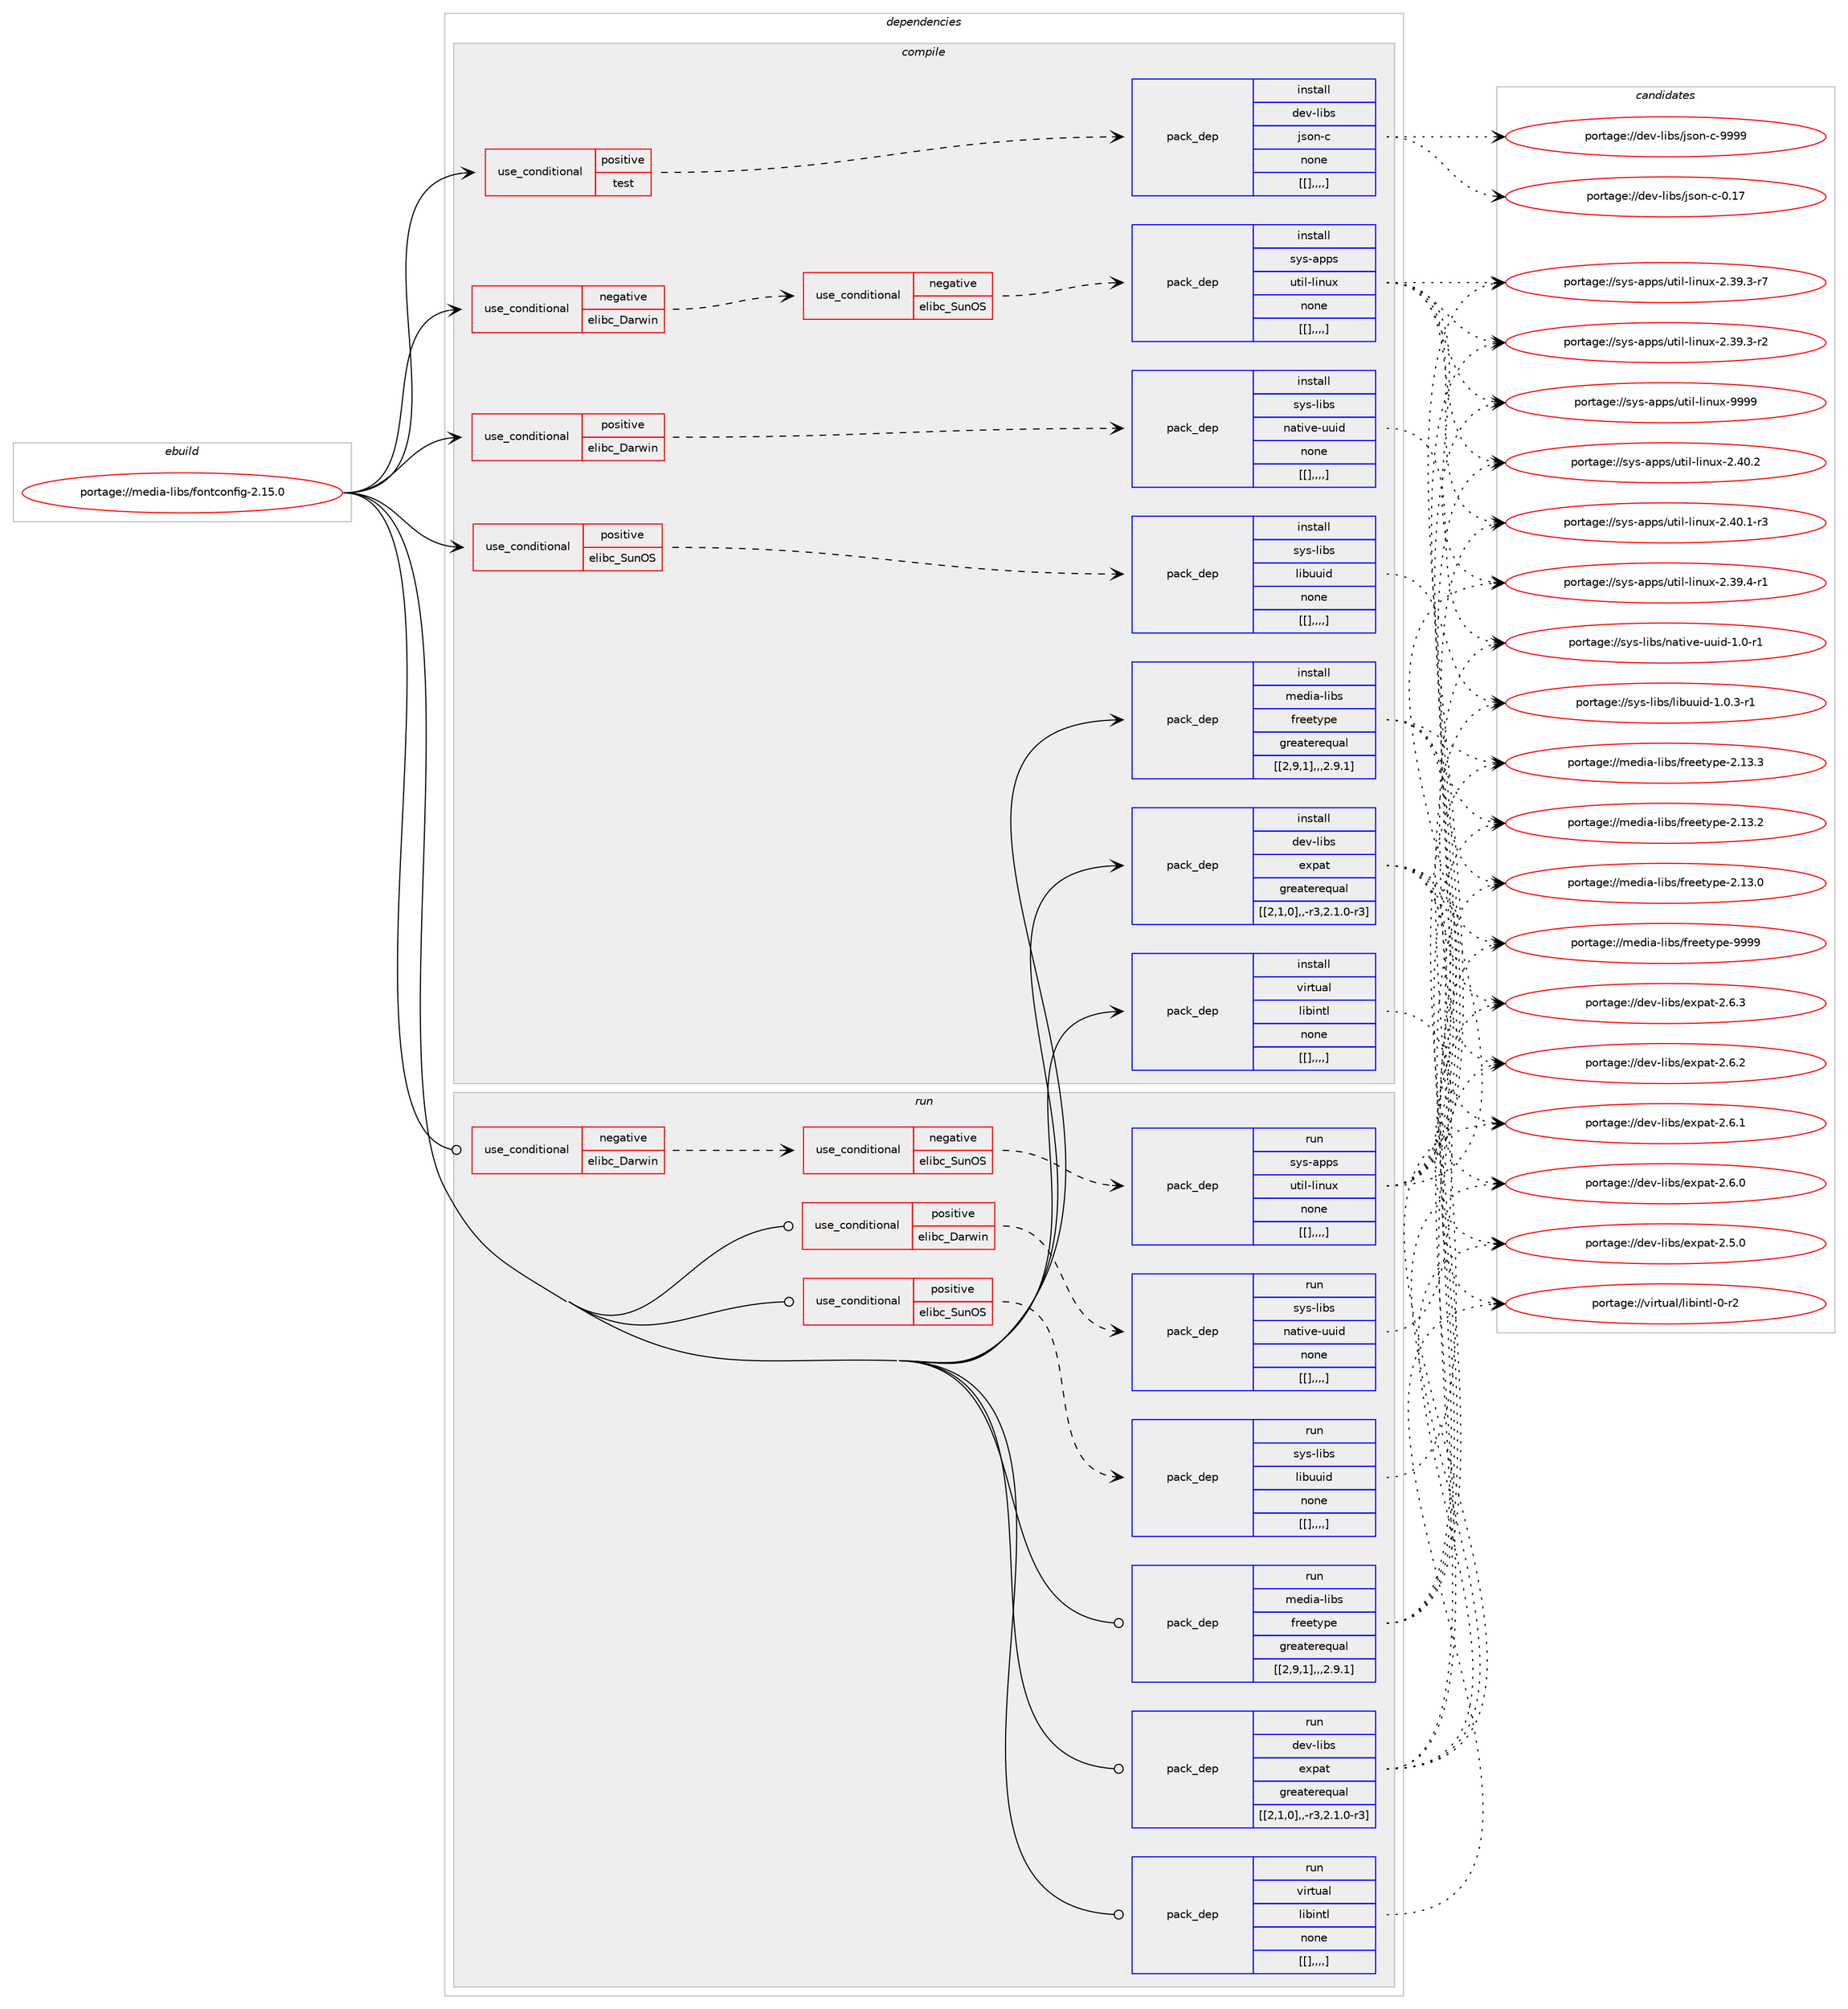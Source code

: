 digraph prolog {

# *************
# Graph options
# *************

newrank=true;
concentrate=true;
compound=true;
graph [rankdir=LR,fontname=Helvetica,fontsize=10,ranksep=1.5];#, ranksep=2.5, nodesep=0.2];
edge  [arrowhead=vee];
node  [fontname=Helvetica,fontsize=10];

# **********
# The ebuild
# **********

subgraph cluster_leftcol {
color=gray;
label=<<i>ebuild</i>>;
id [label="portage://media-libs/fontconfig-2.15.0", color=red, width=4, href="../media-libs/fontconfig-2.15.0.svg"];
}

# ****************
# The dependencies
# ****************

subgraph cluster_midcol {
color=gray;
label=<<i>dependencies</i>>;
subgraph cluster_compile {
fillcolor="#eeeeee";
style=filled;
label=<<i>compile</i>>;
subgraph cond77950 {
dependency312418 [label=<<TABLE BORDER="0" CELLBORDER="1" CELLSPACING="0" CELLPADDING="4"><TR><TD ROWSPAN="3" CELLPADDING="10">use_conditional</TD></TR><TR><TD>negative</TD></TR><TR><TD>elibc_Darwin</TD></TR></TABLE>>, shape=none, color=red];
subgraph cond77951 {
dependency312419 [label=<<TABLE BORDER="0" CELLBORDER="1" CELLSPACING="0" CELLPADDING="4"><TR><TD ROWSPAN="3" CELLPADDING="10">use_conditional</TD></TR><TR><TD>negative</TD></TR><TR><TD>elibc_SunOS</TD></TR></TABLE>>, shape=none, color=red];
subgraph pack231945 {
dependency312420 [label=<<TABLE BORDER="0" CELLBORDER="1" CELLSPACING="0" CELLPADDING="4" WIDTH="220"><TR><TD ROWSPAN="6" CELLPADDING="30">pack_dep</TD></TR><TR><TD WIDTH="110">install</TD></TR><TR><TD>sys-apps</TD></TR><TR><TD>util-linux</TD></TR><TR><TD>none</TD></TR><TR><TD>[[],,,,]</TD></TR></TABLE>>, shape=none, color=blue];
}
dependency312419:e -> dependency312420:w [weight=20,style="dashed",arrowhead="vee"];
}
dependency312418:e -> dependency312419:w [weight=20,style="dashed",arrowhead="vee"];
}
id:e -> dependency312418:w [weight=20,style="solid",arrowhead="vee"];
subgraph cond77952 {
dependency312421 [label=<<TABLE BORDER="0" CELLBORDER="1" CELLSPACING="0" CELLPADDING="4"><TR><TD ROWSPAN="3" CELLPADDING="10">use_conditional</TD></TR><TR><TD>positive</TD></TR><TR><TD>elibc_Darwin</TD></TR></TABLE>>, shape=none, color=red];
subgraph pack231946 {
dependency312422 [label=<<TABLE BORDER="0" CELLBORDER="1" CELLSPACING="0" CELLPADDING="4" WIDTH="220"><TR><TD ROWSPAN="6" CELLPADDING="30">pack_dep</TD></TR><TR><TD WIDTH="110">install</TD></TR><TR><TD>sys-libs</TD></TR><TR><TD>native-uuid</TD></TR><TR><TD>none</TD></TR><TR><TD>[[],,,,]</TD></TR></TABLE>>, shape=none, color=blue];
}
dependency312421:e -> dependency312422:w [weight=20,style="dashed",arrowhead="vee"];
}
id:e -> dependency312421:w [weight=20,style="solid",arrowhead="vee"];
subgraph cond77953 {
dependency312423 [label=<<TABLE BORDER="0" CELLBORDER="1" CELLSPACING="0" CELLPADDING="4"><TR><TD ROWSPAN="3" CELLPADDING="10">use_conditional</TD></TR><TR><TD>positive</TD></TR><TR><TD>elibc_SunOS</TD></TR></TABLE>>, shape=none, color=red];
subgraph pack231947 {
dependency312424 [label=<<TABLE BORDER="0" CELLBORDER="1" CELLSPACING="0" CELLPADDING="4" WIDTH="220"><TR><TD ROWSPAN="6" CELLPADDING="30">pack_dep</TD></TR><TR><TD WIDTH="110">install</TD></TR><TR><TD>sys-libs</TD></TR><TR><TD>libuuid</TD></TR><TR><TD>none</TD></TR><TR><TD>[[],,,,]</TD></TR></TABLE>>, shape=none, color=blue];
}
dependency312423:e -> dependency312424:w [weight=20,style="dashed",arrowhead="vee"];
}
id:e -> dependency312423:w [weight=20,style="solid",arrowhead="vee"];
subgraph cond77954 {
dependency312425 [label=<<TABLE BORDER="0" CELLBORDER="1" CELLSPACING="0" CELLPADDING="4"><TR><TD ROWSPAN="3" CELLPADDING="10">use_conditional</TD></TR><TR><TD>positive</TD></TR><TR><TD>test</TD></TR></TABLE>>, shape=none, color=red];
subgraph pack231948 {
dependency312426 [label=<<TABLE BORDER="0" CELLBORDER="1" CELLSPACING="0" CELLPADDING="4" WIDTH="220"><TR><TD ROWSPAN="6" CELLPADDING="30">pack_dep</TD></TR><TR><TD WIDTH="110">install</TD></TR><TR><TD>dev-libs</TD></TR><TR><TD>json-c</TD></TR><TR><TD>none</TD></TR><TR><TD>[[],,,,]</TD></TR></TABLE>>, shape=none, color=blue];
}
dependency312425:e -> dependency312426:w [weight=20,style="dashed",arrowhead="vee"];
}
id:e -> dependency312425:w [weight=20,style="solid",arrowhead="vee"];
subgraph pack231949 {
dependency312427 [label=<<TABLE BORDER="0" CELLBORDER="1" CELLSPACING="0" CELLPADDING="4" WIDTH="220"><TR><TD ROWSPAN="6" CELLPADDING="30">pack_dep</TD></TR><TR><TD WIDTH="110">install</TD></TR><TR><TD>dev-libs</TD></TR><TR><TD>expat</TD></TR><TR><TD>greaterequal</TD></TR><TR><TD>[[2,1,0],,-r3,2.1.0-r3]</TD></TR></TABLE>>, shape=none, color=blue];
}
id:e -> dependency312427:w [weight=20,style="solid",arrowhead="vee"];
subgraph pack231950 {
dependency312428 [label=<<TABLE BORDER="0" CELLBORDER="1" CELLSPACING="0" CELLPADDING="4" WIDTH="220"><TR><TD ROWSPAN="6" CELLPADDING="30">pack_dep</TD></TR><TR><TD WIDTH="110">install</TD></TR><TR><TD>media-libs</TD></TR><TR><TD>freetype</TD></TR><TR><TD>greaterequal</TD></TR><TR><TD>[[2,9,1],,,2.9.1]</TD></TR></TABLE>>, shape=none, color=blue];
}
id:e -> dependency312428:w [weight=20,style="solid",arrowhead="vee"];
subgraph pack231951 {
dependency312429 [label=<<TABLE BORDER="0" CELLBORDER="1" CELLSPACING="0" CELLPADDING="4" WIDTH="220"><TR><TD ROWSPAN="6" CELLPADDING="30">pack_dep</TD></TR><TR><TD WIDTH="110">install</TD></TR><TR><TD>virtual</TD></TR><TR><TD>libintl</TD></TR><TR><TD>none</TD></TR><TR><TD>[[],,,,]</TD></TR></TABLE>>, shape=none, color=blue];
}
id:e -> dependency312429:w [weight=20,style="solid",arrowhead="vee"];
}
subgraph cluster_compileandrun {
fillcolor="#eeeeee";
style=filled;
label=<<i>compile and run</i>>;
}
subgraph cluster_run {
fillcolor="#eeeeee";
style=filled;
label=<<i>run</i>>;
subgraph cond77955 {
dependency312430 [label=<<TABLE BORDER="0" CELLBORDER="1" CELLSPACING="0" CELLPADDING="4"><TR><TD ROWSPAN="3" CELLPADDING="10">use_conditional</TD></TR><TR><TD>negative</TD></TR><TR><TD>elibc_Darwin</TD></TR></TABLE>>, shape=none, color=red];
subgraph cond77956 {
dependency312431 [label=<<TABLE BORDER="0" CELLBORDER="1" CELLSPACING="0" CELLPADDING="4"><TR><TD ROWSPAN="3" CELLPADDING="10">use_conditional</TD></TR><TR><TD>negative</TD></TR><TR><TD>elibc_SunOS</TD></TR></TABLE>>, shape=none, color=red];
subgraph pack231952 {
dependency312432 [label=<<TABLE BORDER="0" CELLBORDER="1" CELLSPACING="0" CELLPADDING="4" WIDTH="220"><TR><TD ROWSPAN="6" CELLPADDING="30">pack_dep</TD></TR><TR><TD WIDTH="110">run</TD></TR><TR><TD>sys-apps</TD></TR><TR><TD>util-linux</TD></TR><TR><TD>none</TD></TR><TR><TD>[[],,,,]</TD></TR></TABLE>>, shape=none, color=blue];
}
dependency312431:e -> dependency312432:w [weight=20,style="dashed",arrowhead="vee"];
}
dependency312430:e -> dependency312431:w [weight=20,style="dashed",arrowhead="vee"];
}
id:e -> dependency312430:w [weight=20,style="solid",arrowhead="odot"];
subgraph cond77957 {
dependency312433 [label=<<TABLE BORDER="0" CELLBORDER="1" CELLSPACING="0" CELLPADDING="4"><TR><TD ROWSPAN="3" CELLPADDING="10">use_conditional</TD></TR><TR><TD>positive</TD></TR><TR><TD>elibc_Darwin</TD></TR></TABLE>>, shape=none, color=red];
subgraph pack231953 {
dependency312434 [label=<<TABLE BORDER="0" CELLBORDER="1" CELLSPACING="0" CELLPADDING="4" WIDTH="220"><TR><TD ROWSPAN="6" CELLPADDING="30">pack_dep</TD></TR><TR><TD WIDTH="110">run</TD></TR><TR><TD>sys-libs</TD></TR><TR><TD>native-uuid</TD></TR><TR><TD>none</TD></TR><TR><TD>[[],,,,]</TD></TR></TABLE>>, shape=none, color=blue];
}
dependency312433:e -> dependency312434:w [weight=20,style="dashed",arrowhead="vee"];
}
id:e -> dependency312433:w [weight=20,style="solid",arrowhead="odot"];
subgraph cond77958 {
dependency312435 [label=<<TABLE BORDER="0" CELLBORDER="1" CELLSPACING="0" CELLPADDING="4"><TR><TD ROWSPAN="3" CELLPADDING="10">use_conditional</TD></TR><TR><TD>positive</TD></TR><TR><TD>elibc_SunOS</TD></TR></TABLE>>, shape=none, color=red];
subgraph pack231954 {
dependency312436 [label=<<TABLE BORDER="0" CELLBORDER="1" CELLSPACING="0" CELLPADDING="4" WIDTH="220"><TR><TD ROWSPAN="6" CELLPADDING="30">pack_dep</TD></TR><TR><TD WIDTH="110">run</TD></TR><TR><TD>sys-libs</TD></TR><TR><TD>libuuid</TD></TR><TR><TD>none</TD></TR><TR><TD>[[],,,,]</TD></TR></TABLE>>, shape=none, color=blue];
}
dependency312435:e -> dependency312436:w [weight=20,style="dashed",arrowhead="vee"];
}
id:e -> dependency312435:w [weight=20,style="solid",arrowhead="odot"];
subgraph pack231955 {
dependency312437 [label=<<TABLE BORDER="0" CELLBORDER="1" CELLSPACING="0" CELLPADDING="4" WIDTH="220"><TR><TD ROWSPAN="6" CELLPADDING="30">pack_dep</TD></TR><TR><TD WIDTH="110">run</TD></TR><TR><TD>dev-libs</TD></TR><TR><TD>expat</TD></TR><TR><TD>greaterequal</TD></TR><TR><TD>[[2,1,0],,-r3,2.1.0-r3]</TD></TR></TABLE>>, shape=none, color=blue];
}
id:e -> dependency312437:w [weight=20,style="solid",arrowhead="odot"];
subgraph pack231956 {
dependency312438 [label=<<TABLE BORDER="0" CELLBORDER="1" CELLSPACING="0" CELLPADDING="4" WIDTH="220"><TR><TD ROWSPAN="6" CELLPADDING="30">pack_dep</TD></TR><TR><TD WIDTH="110">run</TD></TR><TR><TD>media-libs</TD></TR><TR><TD>freetype</TD></TR><TR><TD>greaterequal</TD></TR><TR><TD>[[2,9,1],,,2.9.1]</TD></TR></TABLE>>, shape=none, color=blue];
}
id:e -> dependency312438:w [weight=20,style="solid",arrowhead="odot"];
subgraph pack231957 {
dependency312439 [label=<<TABLE BORDER="0" CELLBORDER="1" CELLSPACING="0" CELLPADDING="4" WIDTH="220"><TR><TD ROWSPAN="6" CELLPADDING="30">pack_dep</TD></TR><TR><TD WIDTH="110">run</TD></TR><TR><TD>virtual</TD></TR><TR><TD>libintl</TD></TR><TR><TD>none</TD></TR><TR><TD>[[],,,,]</TD></TR></TABLE>>, shape=none, color=blue];
}
id:e -> dependency312439:w [weight=20,style="solid",arrowhead="odot"];
}
}

# **************
# The candidates
# **************

subgraph cluster_choices {
rank=same;
color=gray;
label=<<i>candidates</i>>;

subgraph choice231945 {
color=black;
nodesep=1;
choice115121115459711211211547117116105108451081051101171204557575757 [label="portage://sys-apps/util-linux-9999", color=red, width=4,href="../sys-apps/util-linux-9999.svg"];
choice1151211154597112112115471171161051084510810511011712045504652484650 [label="portage://sys-apps/util-linux-2.40.2", color=red, width=4,href="../sys-apps/util-linux-2.40.2.svg"];
choice11512111545971121121154711711610510845108105110117120455046524846494511451 [label="portage://sys-apps/util-linux-2.40.1-r3", color=red, width=4,href="../sys-apps/util-linux-2.40.1-r3.svg"];
choice11512111545971121121154711711610510845108105110117120455046515746524511449 [label="portage://sys-apps/util-linux-2.39.4-r1", color=red, width=4,href="../sys-apps/util-linux-2.39.4-r1.svg"];
choice11512111545971121121154711711610510845108105110117120455046515746514511455 [label="portage://sys-apps/util-linux-2.39.3-r7", color=red, width=4,href="../sys-apps/util-linux-2.39.3-r7.svg"];
choice11512111545971121121154711711610510845108105110117120455046515746514511450 [label="portage://sys-apps/util-linux-2.39.3-r2", color=red, width=4,href="../sys-apps/util-linux-2.39.3-r2.svg"];
dependency312420:e -> choice115121115459711211211547117116105108451081051101171204557575757:w [style=dotted,weight="100"];
dependency312420:e -> choice1151211154597112112115471171161051084510810511011712045504652484650:w [style=dotted,weight="100"];
dependency312420:e -> choice11512111545971121121154711711610510845108105110117120455046524846494511451:w [style=dotted,weight="100"];
dependency312420:e -> choice11512111545971121121154711711610510845108105110117120455046515746524511449:w [style=dotted,weight="100"];
dependency312420:e -> choice11512111545971121121154711711610510845108105110117120455046515746514511455:w [style=dotted,weight="100"];
dependency312420:e -> choice11512111545971121121154711711610510845108105110117120455046515746514511450:w [style=dotted,weight="100"];
}
subgraph choice231946 {
color=black;
nodesep=1;
choice1151211154510810598115471109711610511810145117117105100454946484511449 [label="portage://sys-libs/native-uuid-1.0-r1", color=red, width=4,href="../sys-libs/native-uuid-1.0-r1.svg"];
dependency312422:e -> choice1151211154510810598115471109711610511810145117117105100454946484511449:w [style=dotted,weight="100"];
}
subgraph choice231947 {
color=black;
nodesep=1;
choice115121115451081059811547108105981171171051004549464846514511449 [label="portage://sys-libs/libuuid-1.0.3-r1", color=red, width=4,href="../sys-libs/libuuid-1.0.3-r1.svg"];
dependency312424:e -> choice115121115451081059811547108105981171171051004549464846514511449:w [style=dotted,weight="100"];
}
subgraph choice231948 {
color=black;
nodesep=1;
choice10010111845108105981154710611511111045994557575757 [label="portage://dev-libs/json-c-9999", color=red, width=4,href="../dev-libs/json-c-9999.svg"];
choice10010111845108105981154710611511111045994548464955 [label="portage://dev-libs/json-c-0.17", color=red, width=4,href="../dev-libs/json-c-0.17.svg"];
dependency312426:e -> choice10010111845108105981154710611511111045994557575757:w [style=dotted,weight="100"];
dependency312426:e -> choice10010111845108105981154710611511111045994548464955:w [style=dotted,weight="100"];
}
subgraph choice231949 {
color=black;
nodesep=1;
choice10010111845108105981154710112011297116455046544651 [label="portage://dev-libs/expat-2.6.3", color=red, width=4,href="../dev-libs/expat-2.6.3.svg"];
choice10010111845108105981154710112011297116455046544650 [label="portage://dev-libs/expat-2.6.2", color=red, width=4,href="../dev-libs/expat-2.6.2.svg"];
choice10010111845108105981154710112011297116455046544649 [label="portage://dev-libs/expat-2.6.1", color=red, width=4,href="../dev-libs/expat-2.6.1.svg"];
choice10010111845108105981154710112011297116455046544648 [label="portage://dev-libs/expat-2.6.0", color=red, width=4,href="../dev-libs/expat-2.6.0.svg"];
choice10010111845108105981154710112011297116455046534648 [label="portage://dev-libs/expat-2.5.0", color=red, width=4,href="../dev-libs/expat-2.5.0.svg"];
dependency312427:e -> choice10010111845108105981154710112011297116455046544651:w [style=dotted,weight="100"];
dependency312427:e -> choice10010111845108105981154710112011297116455046544650:w [style=dotted,weight="100"];
dependency312427:e -> choice10010111845108105981154710112011297116455046544649:w [style=dotted,weight="100"];
dependency312427:e -> choice10010111845108105981154710112011297116455046544648:w [style=dotted,weight="100"];
dependency312427:e -> choice10010111845108105981154710112011297116455046534648:w [style=dotted,weight="100"];
}
subgraph choice231950 {
color=black;
nodesep=1;
choice109101100105974510810598115471021141011011161211121014557575757 [label="portage://media-libs/freetype-9999", color=red, width=4,href="../media-libs/freetype-9999.svg"];
choice1091011001059745108105981154710211410110111612111210145504649514651 [label="portage://media-libs/freetype-2.13.3", color=red, width=4,href="../media-libs/freetype-2.13.3.svg"];
choice1091011001059745108105981154710211410110111612111210145504649514650 [label="portage://media-libs/freetype-2.13.2", color=red, width=4,href="../media-libs/freetype-2.13.2.svg"];
choice1091011001059745108105981154710211410110111612111210145504649514648 [label="portage://media-libs/freetype-2.13.0", color=red, width=4,href="../media-libs/freetype-2.13.0.svg"];
dependency312428:e -> choice109101100105974510810598115471021141011011161211121014557575757:w [style=dotted,weight="100"];
dependency312428:e -> choice1091011001059745108105981154710211410110111612111210145504649514651:w [style=dotted,weight="100"];
dependency312428:e -> choice1091011001059745108105981154710211410110111612111210145504649514650:w [style=dotted,weight="100"];
dependency312428:e -> choice1091011001059745108105981154710211410110111612111210145504649514648:w [style=dotted,weight="100"];
}
subgraph choice231951 {
color=black;
nodesep=1;
choice11810511411611797108471081059810511011610845484511450 [label="portage://virtual/libintl-0-r2", color=red, width=4,href="../virtual/libintl-0-r2.svg"];
dependency312429:e -> choice11810511411611797108471081059810511011610845484511450:w [style=dotted,weight="100"];
}
subgraph choice231952 {
color=black;
nodesep=1;
choice115121115459711211211547117116105108451081051101171204557575757 [label="portage://sys-apps/util-linux-9999", color=red, width=4,href="../sys-apps/util-linux-9999.svg"];
choice1151211154597112112115471171161051084510810511011712045504652484650 [label="portage://sys-apps/util-linux-2.40.2", color=red, width=4,href="../sys-apps/util-linux-2.40.2.svg"];
choice11512111545971121121154711711610510845108105110117120455046524846494511451 [label="portage://sys-apps/util-linux-2.40.1-r3", color=red, width=4,href="../sys-apps/util-linux-2.40.1-r3.svg"];
choice11512111545971121121154711711610510845108105110117120455046515746524511449 [label="portage://sys-apps/util-linux-2.39.4-r1", color=red, width=4,href="../sys-apps/util-linux-2.39.4-r1.svg"];
choice11512111545971121121154711711610510845108105110117120455046515746514511455 [label="portage://sys-apps/util-linux-2.39.3-r7", color=red, width=4,href="../sys-apps/util-linux-2.39.3-r7.svg"];
choice11512111545971121121154711711610510845108105110117120455046515746514511450 [label="portage://sys-apps/util-linux-2.39.3-r2", color=red, width=4,href="../sys-apps/util-linux-2.39.3-r2.svg"];
dependency312432:e -> choice115121115459711211211547117116105108451081051101171204557575757:w [style=dotted,weight="100"];
dependency312432:e -> choice1151211154597112112115471171161051084510810511011712045504652484650:w [style=dotted,weight="100"];
dependency312432:e -> choice11512111545971121121154711711610510845108105110117120455046524846494511451:w [style=dotted,weight="100"];
dependency312432:e -> choice11512111545971121121154711711610510845108105110117120455046515746524511449:w [style=dotted,weight="100"];
dependency312432:e -> choice11512111545971121121154711711610510845108105110117120455046515746514511455:w [style=dotted,weight="100"];
dependency312432:e -> choice11512111545971121121154711711610510845108105110117120455046515746514511450:w [style=dotted,weight="100"];
}
subgraph choice231953 {
color=black;
nodesep=1;
choice1151211154510810598115471109711610511810145117117105100454946484511449 [label="portage://sys-libs/native-uuid-1.0-r1", color=red, width=4,href="../sys-libs/native-uuid-1.0-r1.svg"];
dependency312434:e -> choice1151211154510810598115471109711610511810145117117105100454946484511449:w [style=dotted,weight="100"];
}
subgraph choice231954 {
color=black;
nodesep=1;
choice115121115451081059811547108105981171171051004549464846514511449 [label="portage://sys-libs/libuuid-1.0.3-r1", color=red, width=4,href="../sys-libs/libuuid-1.0.3-r1.svg"];
dependency312436:e -> choice115121115451081059811547108105981171171051004549464846514511449:w [style=dotted,weight="100"];
}
subgraph choice231955 {
color=black;
nodesep=1;
choice10010111845108105981154710112011297116455046544651 [label="portage://dev-libs/expat-2.6.3", color=red, width=4,href="../dev-libs/expat-2.6.3.svg"];
choice10010111845108105981154710112011297116455046544650 [label="portage://dev-libs/expat-2.6.2", color=red, width=4,href="../dev-libs/expat-2.6.2.svg"];
choice10010111845108105981154710112011297116455046544649 [label="portage://dev-libs/expat-2.6.1", color=red, width=4,href="../dev-libs/expat-2.6.1.svg"];
choice10010111845108105981154710112011297116455046544648 [label="portage://dev-libs/expat-2.6.0", color=red, width=4,href="../dev-libs/expat-2.6.0.svg"];
choice10010111845108105981154710112011297116455046534648 [label="portage://dev-libs/expat-2.5.0", color=red, width=4,href="../dev-libs/expat-2.5.0.svg"];
dependency312437:e -> choice10010111845108105981154710112011297116455046544651:w [style=dotted,weight="100"];
dependency312437:e -> choice10010111845108105981154710112011297116455046544650:w [style=dotted,weight="100"];
dependency312437:e -> choice10010111845108105981154710112011297116455046544649:w [style=dotted,weight="100"];
dependency312437:e -> choice10010111845108105981154710112011297116455046544648:w [style=dotted,weight="100"];
dependency312437:e -> choice10010111845108105981154710112011297116455046534648:w [style=dotted,weight="100"];
}
subgraph choice231956 {
color=black;
nodesep=1;
choice109101100105974510810598115471021141011011161211121014557575757 [label="portage://media-libs/freetype-9999", color=red, width=4,href="../media-libs/freetype-9999.svg"];
choice1091011001059745108105981154710211410110111612111210145504649514651 [label="portage://media-libs/freetype-2.13.3", color=red, width=4,href="../media-libs/freetype-2.13.3.svg"];
choice1091011001059745108105981154710211410110111612111210145504649514650 [label="portage://media-libs/freetype-2.13.2", color=red, width=4,href="../media-libs/freetype-2.13.2.svg"];
choice1091011001059745108105981154710211410110111612111210145504649514648 [label="portage://media-libs/freetype-2.13.0", color=red, width=4,href="../media-libs/freetype-2.13.0.svg"];
dependency312438:e -> choice109101100105974510810598115471021141011011161211121014557575757:w [style=dotted,weight="100"];
dependency312438:e -> choice1091011001059745108105981154710211410110111612111210145504649514651:w [style=dotted,weight="100"];
dependency312438:e -> choice1091011001059745108105981154710211410110111612111210145504649514650:w [style=dotted,weight="100"];
dependency312438:e -> choice1091011001059745108105981154710211410110111612111210145504649514648:w [style=dotted,weight="100"];
}
subgraph choice231957 {
color=black;
nodesep=1;
choice11810511411611797108471081059810511011610845484511450 [label="portage://virtual/libintl-0-r2", color=red, width=4,href="../virtual/libintl-0-r2.svg"];
dependency312439:e -> choice11810511411611797108471081059810511011610845484511450:w [style=dotted,weight="100"];
}
}

}
